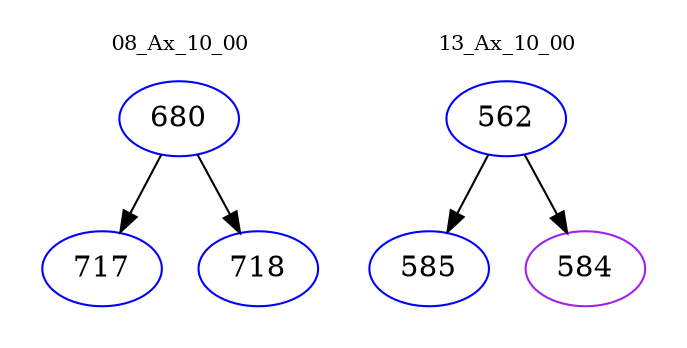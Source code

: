 digraph{
subgraph cluster_0 {
color = white
label = "08_Ax_10_00";
fontsize=10;
T0_680 [label="680", color="blue"]
T0_680 -> T0_717 [color="black"]
T0_717 [label="717", color="blue"]
T0_680 -> T0_718 [color="black"]
T0_718 [label="718", color="blue"]
}
subgraph cluster_1 {
color = white
label = "13_Ax_10_00";
fontsize=10;
T1_562 [label="562", color="blue"]
T1_562 -> T1_585 [color="black"]
T1_585 [label="585", color="blue"]
T1_562 -> T1_584 [color="black"]
T1_584 [label="584", color="purple"]
}
}
